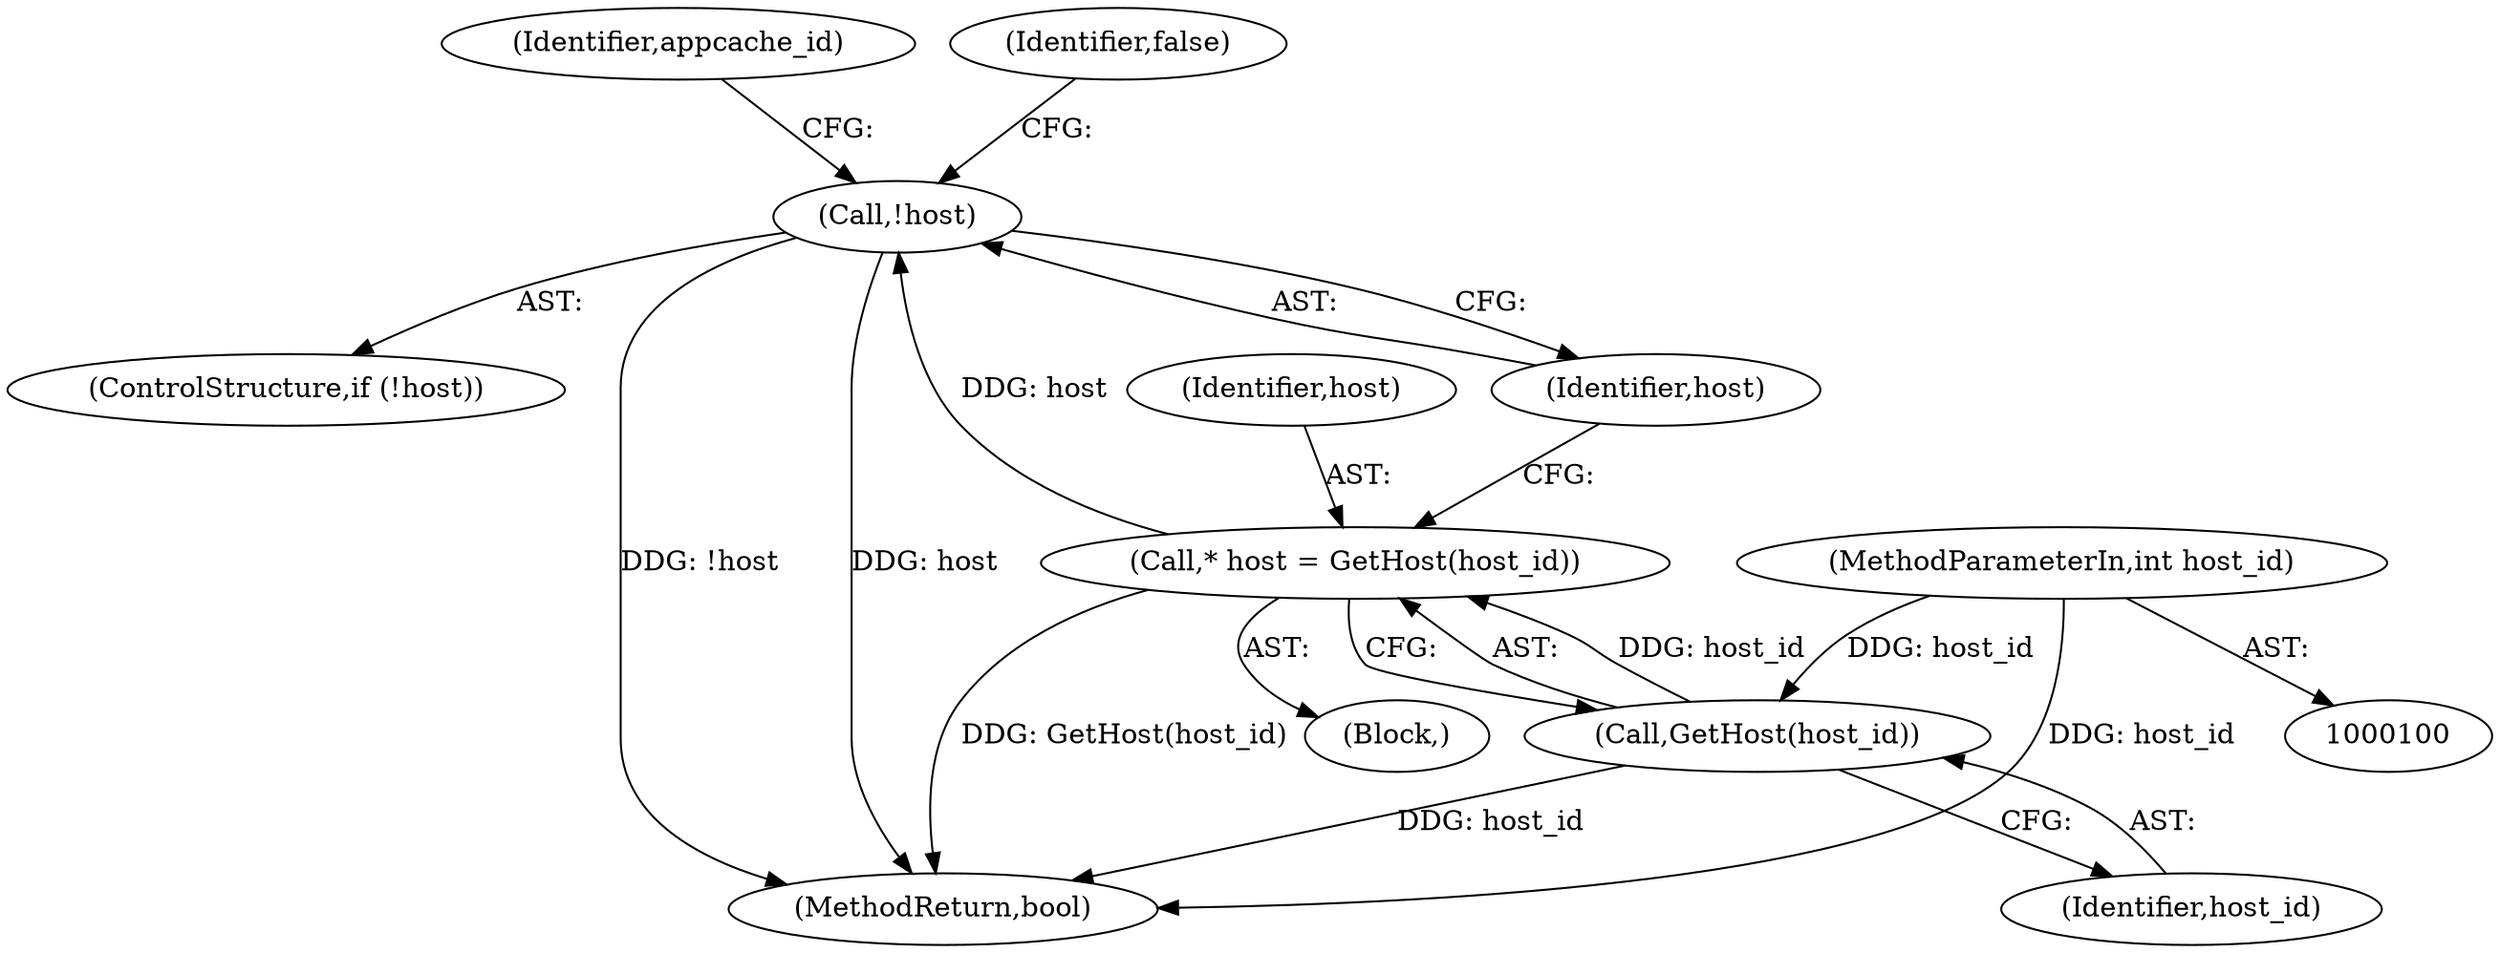 digraph "0_Chrome_2cb006bc9d3ad16353ed49c2b75faea618156d0f_1@pointer" {
"1000110" [label="(Call,!host)"];
"1000105" [label="(Call,* host = GetHost(host_id))"];
"1000107" [label="(Call,GetHost(host_id))"];
"1000101" [label="(MethodParameterIn,int host_id)"];
"1000116" [label="(Identifier,appcache_id)"];
"1000109" [label="(ControlStructure,if (!host))"];
"1000106" [label="(Identifier,host)"];
"1000107" [label="(Call,GetHost(host_id))"];
"1000117" [label="(MethodReturn,bool)"];
"1000105" [label="(Call,* host = GetHost(host_id))"];
"1000108" [label="(Identifier,host_id)"];
"1000113" [label="(Identifier,false)"];
"1000103" [label="(Block,)"];
"1000111" [label="(Identifier,host)"];
"1000101" [label="(MethodParameterIn,int host_id)"];
"1000110" [label="(Call,!host)"];
"1000110" -> "1000109"  [label="AST: "];
"1000110" -> "1000111"  [label="CFG: "];
"1000111" -> "1000110"  [label="AST: "];
"1000113" -> "1000110"  [label="CFG: "];
"1000116" -> "1000110"  [label="CFG: "];
"1000110" -> "1000117"  [label="DDG: !host"];
"1000110" -> "1000117"  [label="DDG: host"];
"1000105" -> "1000110"  [label="DDG: host"];
"1000105" -> "1000103"  [label="AST: "];
"1000105" -> "1000107"  [label="CFG: "];
"1000106" -> "1000105"  [label="AST: "];
"1000107" -> "1000105"  [label="AST: "];
"1000111" -> "1000105"  [label="CFG: "];
"1000105" -> "1000117"  [label="DDG: GetHost(host_id)"];
"1000107" -> "1000105"  [label="DDG: host_id"];
"1000107" -> "1000108"  [label="CFG: "];
"1000108" -> "1000107"  [label="AST: "];
"1000107" -> "1000117"  [label="DDG: host_id"];
"1000101" -> "1000107"  [label="DDG: host_id"];
"1000101" -> "1000100"  [label="AST: "];
"1000101" -> "1000117"  [label="DDG: host_id"];
}
